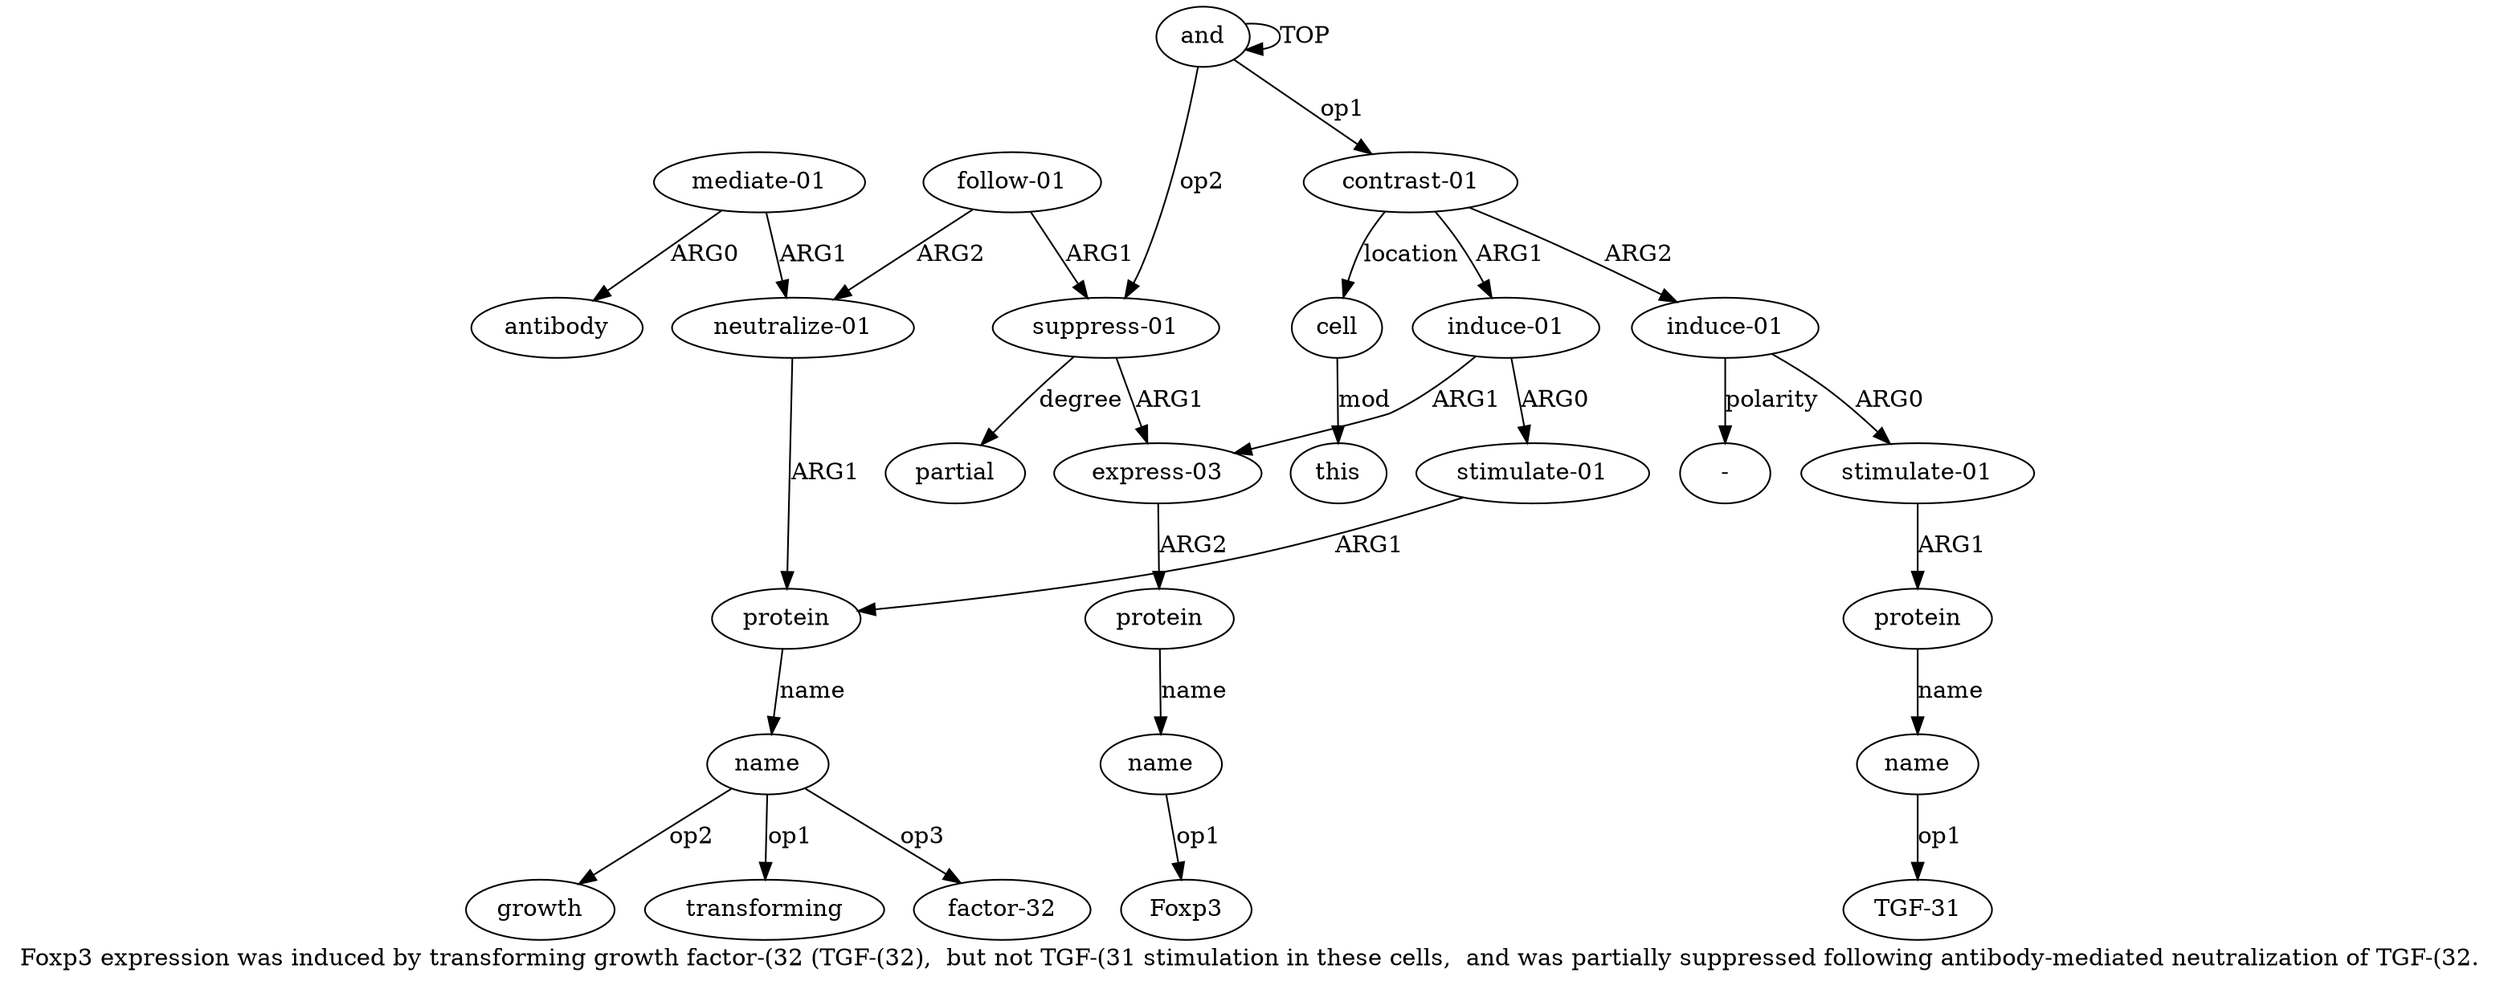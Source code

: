 digraph  {
	graph [label="Foxp3 expression was induced by transforming growth factor-(32 (TGF-(32),  but not TGF-(31 stimulation in these cells,  and was \
partially suppressed following antibody-mediated neutralization of TGF-(32."];
	node [label="\N"];
	a20	 [color=black,
		gold_ind=20,
		gold_label=antibody,
		label=antibody,
		test_ind=20,
		test_label=antibody];
	"a8 Foxp3"	 [color=black,
		gold_ind=-1,
		gold_label=Foxp3,
		label=Foxp3,
		test_ind=-1,
		test_label=Foxp3];
	"a5 growth"	 [color=black,
		gold_ind=-1,
		gold_label=growth,
		label=growth,
		test_ind=-1,
		test_label=growth];
	"a12 TGF-31"	 [color=black,
		gold_ind=-1,
		gold_label="TGF-31",
		label="TGF-31",
		test_ind=-1,
		test_label="TGF-31"];
	"a5 transforming"	 [color=black,
		gold_ind=-1,
		gold_label=transforming,
		label=transforming,
		test_ind=-1,
		test_label=transforming];
	"a5 factor-32"	 [color=black,
		gold_ind=-1,
		gold_label="factor-32",
		label="factor-32",
		test_ind=-1,
		test_label="factor-32"];
	"a9 -"	 [color=black,
		gold_ind=-1,
		gold_label="-",
		label="-",
		test_ind=-1,
		test_label="-"];
	a15	 [color=black,
		gold_ind=15,
		gold_label="suppress-01",
		label="suppress-01",
		test_ind=15,
		test_label="suppress-01"];
	a16	 [color=black,
		gold_ind=16,
		gold_label=partial,
		label=partial,
		test_ind=16,
		test_label=partial];
	a15 -> a16 [key=0,
	color=black,
	gold_label=degree,
	label=degree,
	test_label=degree];
a6 [color=black,
	gold_ind=6,
	gold_label="express-03",
	label="express-03",
	test_ind=6,
	test_label="express-03"];
a15 -> a6 [key=0,
color=black,
gold_label=ARG1,
label=ARG1,
test_label=ARG1];
a14 [color=black,
gold_ind=14,
gold_label=this,
label=this,
test_ind=14,
test_label=this];
a17 [color=black,
gold_ind=17,
gold_label="follow-01",
label="follow-01",
test_ind=17,
test_label="follow-01"];
a17 -> a15 [key=0,
color=black,
gold_label=ARG1,
label=ARG1,
test_label=ARG1];
a18 [color=black,
gold_ind=18,
gold_label="neutralize-01",
label="neutralize-01",
test_ind=18,
test_label="neutralize-01"];
a17 -> a18 [key=0,
color=black,
gold_label=ARG2,
label=ARG2,
test_label=ARG2];
a11 [color=black,
gold_ind=11,
gold_label=protein,
label=protein,
test_ind=11,
test_label=protein];
a12 [color=black,
gold_ind=12,
gold_label=name,
label=name,
test_ind=12,
test_label=name];
a11 -> a12 [key=0,
color=black,
gold_label=name,
label=name,
test_label=name];
a10 [color=black,
gold_ind=10,
gold_label="stimulate-01",
label="stimulate-01",
test_ind=10,
test_label="stimulate-01"];
a10 -> a11 [key=0,
color=black,
gold_label=ARG1,
label=ARG1,
test_label=ARG1];
a13 [color=black,
gold_ind=13,
gold_label=cell,
label=cell,
test_ind=13,
test_label=cell];
a13 -> a14 [key=0,
color=black,
gold_label=mod,
label=mod,
test_label=mod];
a12 -> "a12 TGF-31" [key=0,
color=black,
gold_label=op1,
label=op1,
test_label=op1];
a19 [color=black,
gold_ind=19,
gold_label="mediate-01",
label="mediate-01",
test_ind=19,
test_label="mediate-01"];
a19 -> a20 [key=0,
color=black,
gold_label=ARG0,
label=ARG0,
test_label=ARG0];
a19 -> a18 [key=0,
color=black,
gold_label=ARG1,
label=ARG1,
test_label=ARG1];
a4 [color=black,
gold_ind=4,
gold_label=protein,
label=protein,
test_ind=4,
test_label=protein];
a18 -> a4 [key=0,
color=black,
gold_label=ARG1,
label=ARG1,
test_label=ARG1];
a1 [color=black,
gold_ind=1,
gold_label="contrast-01",
label="contrast-01",
test_ind=1,
test_label="contrast-01"];
a1 -> a13 [key=0,
color=black,
gold_label=location,
label=location,
test_label=location];
a2 [color=black,
gold_ind=2,
gold_label="induce-01",
label="induce-01",
test_ind=2,
test_label="induce-01"];
a1 -> a2 [key=0,
color=black,
gold_label=ARG1,
label=ARG1,
test_label=ARG1];
a9 [color=black,
gold_ind=9,
gold_label="induce-01",
label="induce-01",
test_ind=9,
test_label="induce-01"];
a1 -> a9 [key=0,
color=black,
gold_label=ARG2,
label=ARG2,
test_label=ARG2];
a0 [color=black,
gold_ind=0,
gold_label=and,
label=and,
test_ind=0,
test_label=and];
a0 -> a15 [key=0,
color=black,
gold_label=op2,
label=op2,
test_label=op2];
a0 -> a1 [key=0,
color=black,
gold_label=op1,
label=op1,
test_label=op1];
a0 -> a0 [key=0,
color=black,
gold_label=TOP,
label=TOP,
test_label=TOP];
a3 [color=black,
gold_ind=3,
gold_label="stimulate-01",
label="stimulate-01",
test_ind=3,
test_label="stimulate-01"];
a3 -> a4 [key=0,
color=black,
gold_label=ARG1,
label=ARG1,
test_label=ARG1];
a2 -> a3 [key=0,
color=black,
gold_label=ARG0,
label=ARG0,
test_label=ARG0];
a2 -> a6 [key=0,
color=black,
gold_label=ARG1,
label=ARG1,
test_label=ARG1];
a5 [color=black,
gold_ind=5,
gold_label=name,
label=name,
test_ind=5,
test_label=name];
a5 -> "a5 growth" [key=0,
color=black,
gold_label=op2,
label=op2,
test_label=op2];
a5 -> "a5 transforming" [key=0,
color=black,
gold_label=op1,
label=op1,
test_label=op1];
a5 -> "a5 factor-32" [key=0,
color=black,
gold_label=op3,
label=op3,
test_label=op3];
a4 -> a5 [key=0,
color=black,
gold_label=name,
label=name,
test_label=name];
a7 [color=black,
gold_ind=7,
gold_label=protein,
label=protein,
test_ind=7,
test_label=protein];
a8 [color=black,
gold_ind=8,
gold_label=name,
label=name,
test_ind=8,
test_label=name];
a7 -> a8 [key=0,
color=black,
gold_label=name,
label=name,
test_label=name];
a6 -> a7 [key=0,
color=black,
gold_label=ARG2,
label=ARG2,
test_label=ARG2];
a9 -> "a9 -" [key=0,
color=black,
gold_label=polarity,
label=polarity,
test_label=polarity];
a9 -> a10 [key=0,
color=black,
gold_label=ARG0,
label=ARG0,
test_label=ARG0];
a8 -> "a8 Foxp3" [key=0,
color=black,
gold_label=op1,
label=op1,
test_label=op1];
}
